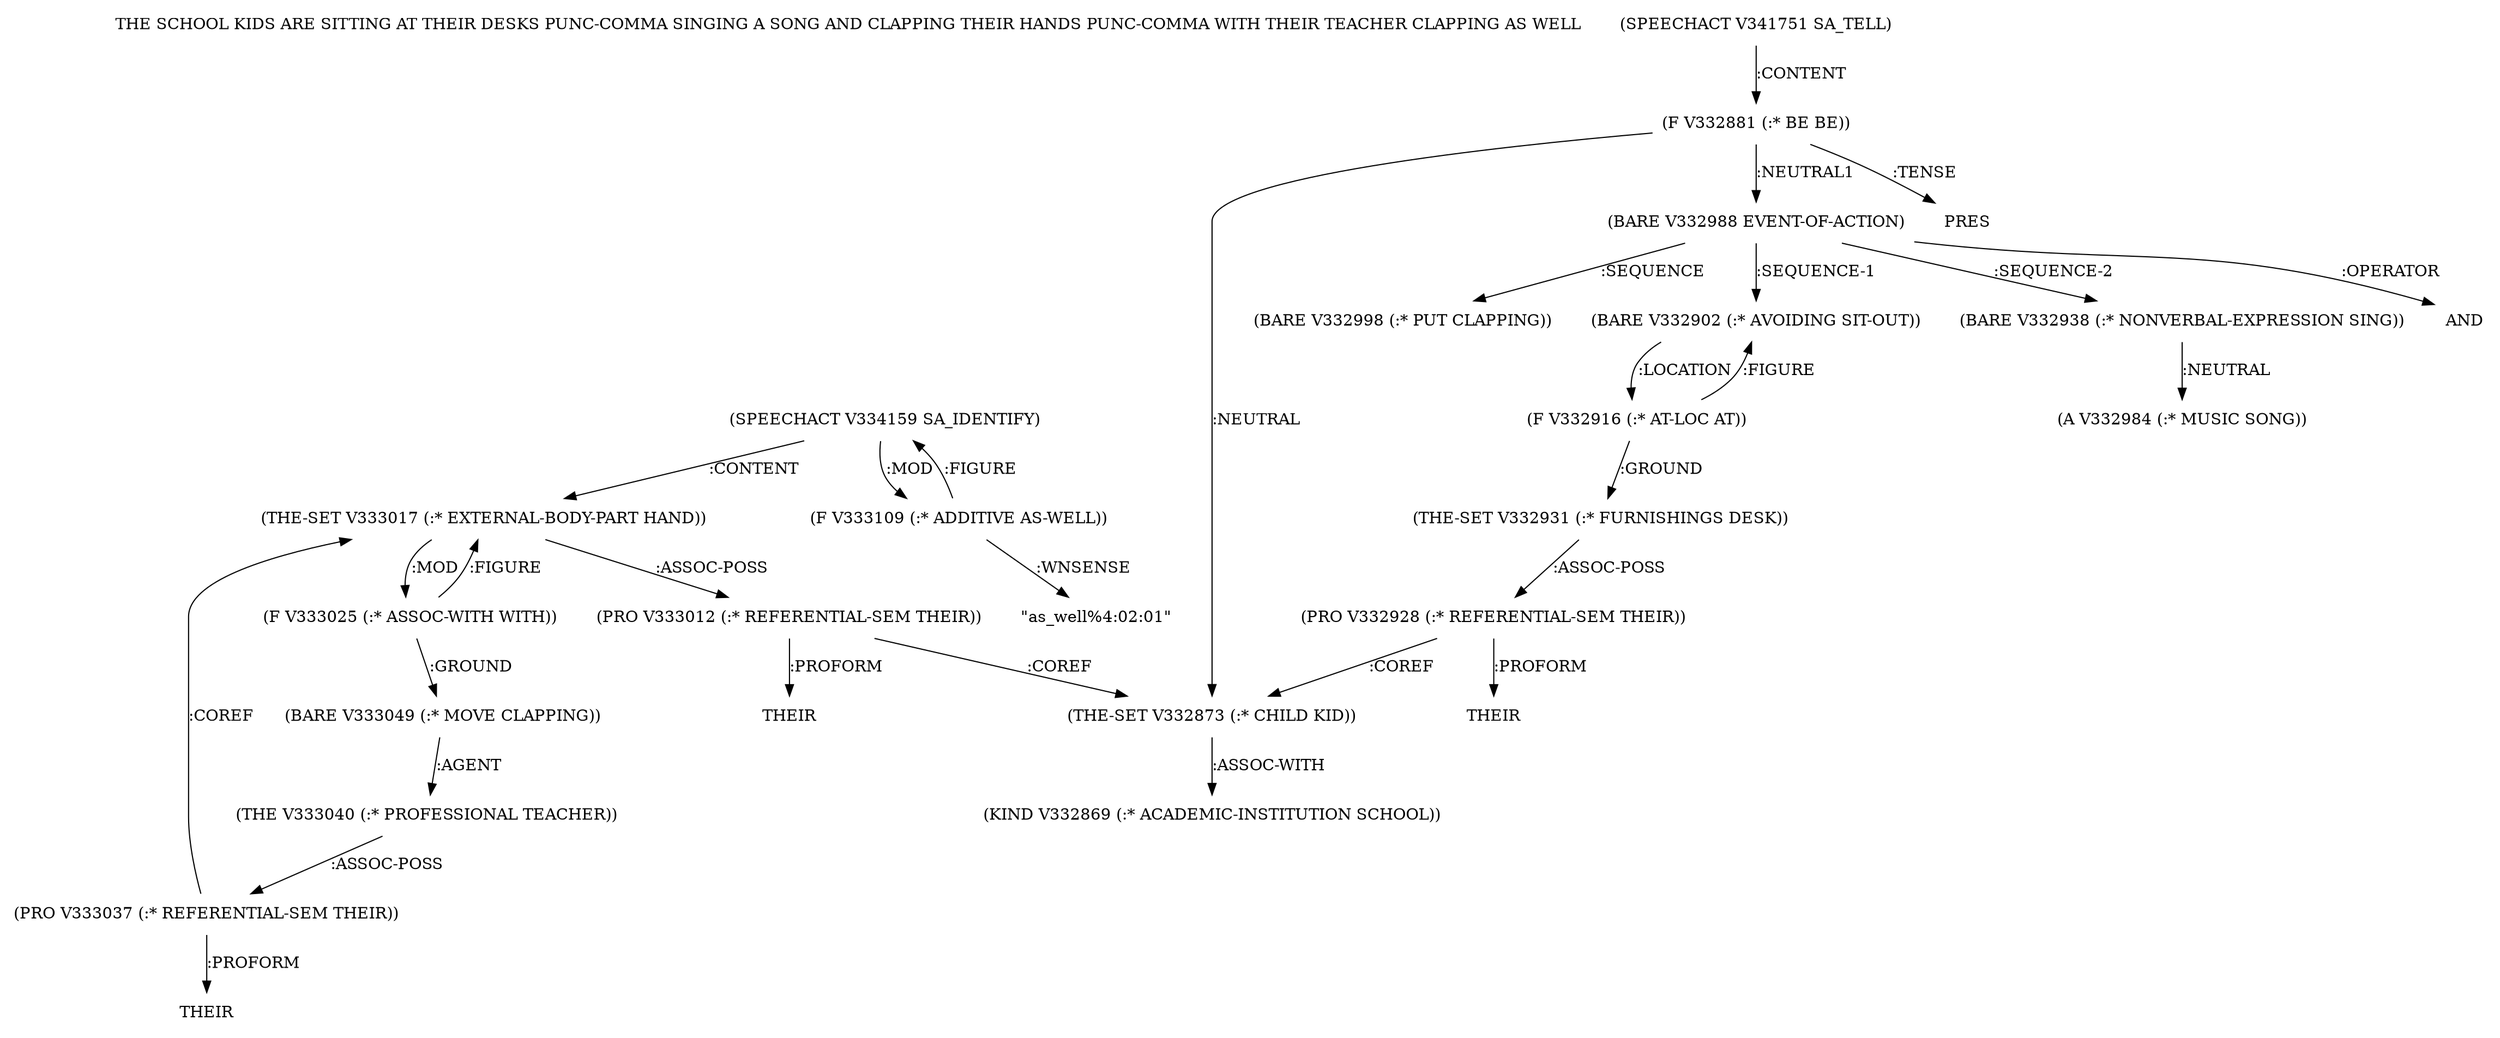 digraph Terms {
  node [shape=none]
  "THE SCHOOL KIDS ARE SITTING AT THEIR DESKS PUNC-COMMA SINGING A SONG AND CLAPPING THEIR HANDS PUNC-COMMA WITH THEIR TEACHER CLAPPING AS WELL"
  "V334159" [label="(SPEECHACT V334159 SA_IDENTIFY)"]
  "V334159" -> "V333017" [label=":CONTENT"]
  "V334159" -> "V333109" [label=":MOD"]
  "V333017" [label="(THE-SET V333017 (:* EXTERNAL-BODY-PART HAND))"]
  "V333017" -> "V333012" [label=":ASSOC-POSS"]
  "V333017" -> "V333025" [label=":MOD"]
  "V333012" [label="(PRO V333012 (:* REFERENTIAL-SEM THEIR))"]
  "V333012" -> "NT344079" [label=":PROFORM"]
  "NT344079" [label="THEIR"]
  "V333012" -> "V332873" [label=":COREF"]
  "V333025" [label="(F V333025 (:* ASSOC-WITH WITH))"]
  "V333025" -> "V333049" [label=":GROUND"]
  "V333025" -> "V333017" [label=":FIGURE"]
  "V333049" [label="(BARE V333049 (:* MOVE CLAPPING))"]
  "V333049" -> "V333040" [label=":AGENT"]
  "V333040" [label="(THE V333040 (:* PROFESSIONAL TEACHER))"]
  "V333040" -> "V333037" [label=":ASSOC-POSS"]
  "V333037" [label="(PRO V333037 (:* REFERENTIAL-SEM THEIR))"]
  "V333037" -> "NT344080" [label=":PROFORM"]
  "NT344080" [label="THEIR"]
  "V333037" -> "V333017" [label=":COREF"]
  "V333109" [label="(F V333109 (:* ADDITIVE AS-WELL))"]
  "V333109" -> "V334159" [label=":FIGURE"]
  "V333109" -> "NT344081" [label=":WNSENSE"]
  "NT344081" [label="\"as_well%4:02:01\""]
  "V341751" [label="(SPEECHACT V341751 SA_TELL)"]
  "V341751" -> "V332881" [label=":CONTENT"]
  "V332881" [label="(F V332881 (:* BE BE))"]
  "V332881" -> "V332873" [label=":NEUTRAL"]
  "V332881" -> "V332988" [label=":NEUTRAL1"]
  "V332881" -> "NT344082" [label=":TENSE"]
  "NT344082" [label="PRES"]
  "V332873" [label="(THE-SET V332873 (:* CHILD KID))"]
  "V332873" -> "V332869" [label=":ASSOC-WITH"]
  "V332869" [label="(KIND V332869 (:* ACADEMIC-INSTITUTION SCHOOL))"]
  "V332988" [label="(BARE V332988 EVENT-OF-ACTION)"]
  "V332988" -> "NT344083" [label=":OPERATOR"]
  "NT344083" [label="AND"]
  "V332988" -> "V332998" [label=":SEQUENCE"]
  "V332988" -> "V332902" [label=":SEQUENCE-1"]
  "V332988" -> "V332938" [label=":SEQUENCE-2"]
  "V332902" [label="(BARE V332902 (:* AVOIDING SIT-OUT))"]
  "V332902" -> "V332916" [label=":LOCATION"]
  "V332916" [label="(F V332916 (:* AT-LOC AT))"]
  "V332916" -> "V332931" [label=":GROUND"]
  "V332916" -> "V332902" [label=":FIGURE"]
  "V332931" [label="(THE-SET V332931 (:* FURNISHINGS DESK))"]
  "V332931" -> "V332928" [label=":ASSOC-POSS"]
  "V332928" [label="(PRO V332928 (:* REFERENTIAL-SEM THEIR))"]
  "V332928" -> "NT344084" [label=":PROFORM"]
  "NT344084" [label="THEIR"]
  "V332928" -> "V332873" [label=":COREF"]
  "V332938" [label="(BARE V332938 (:* NONVERBAL-EXPRESSION SING))"]
  "V332938" -> "V332984" [label=":NEUTRAL"]
  "V332984" [label="(A V332984 (:* MUSIC SONG))"]
  "V332998" [label="(BARE V332998 (:* PUT CLAPPING))"]
}
